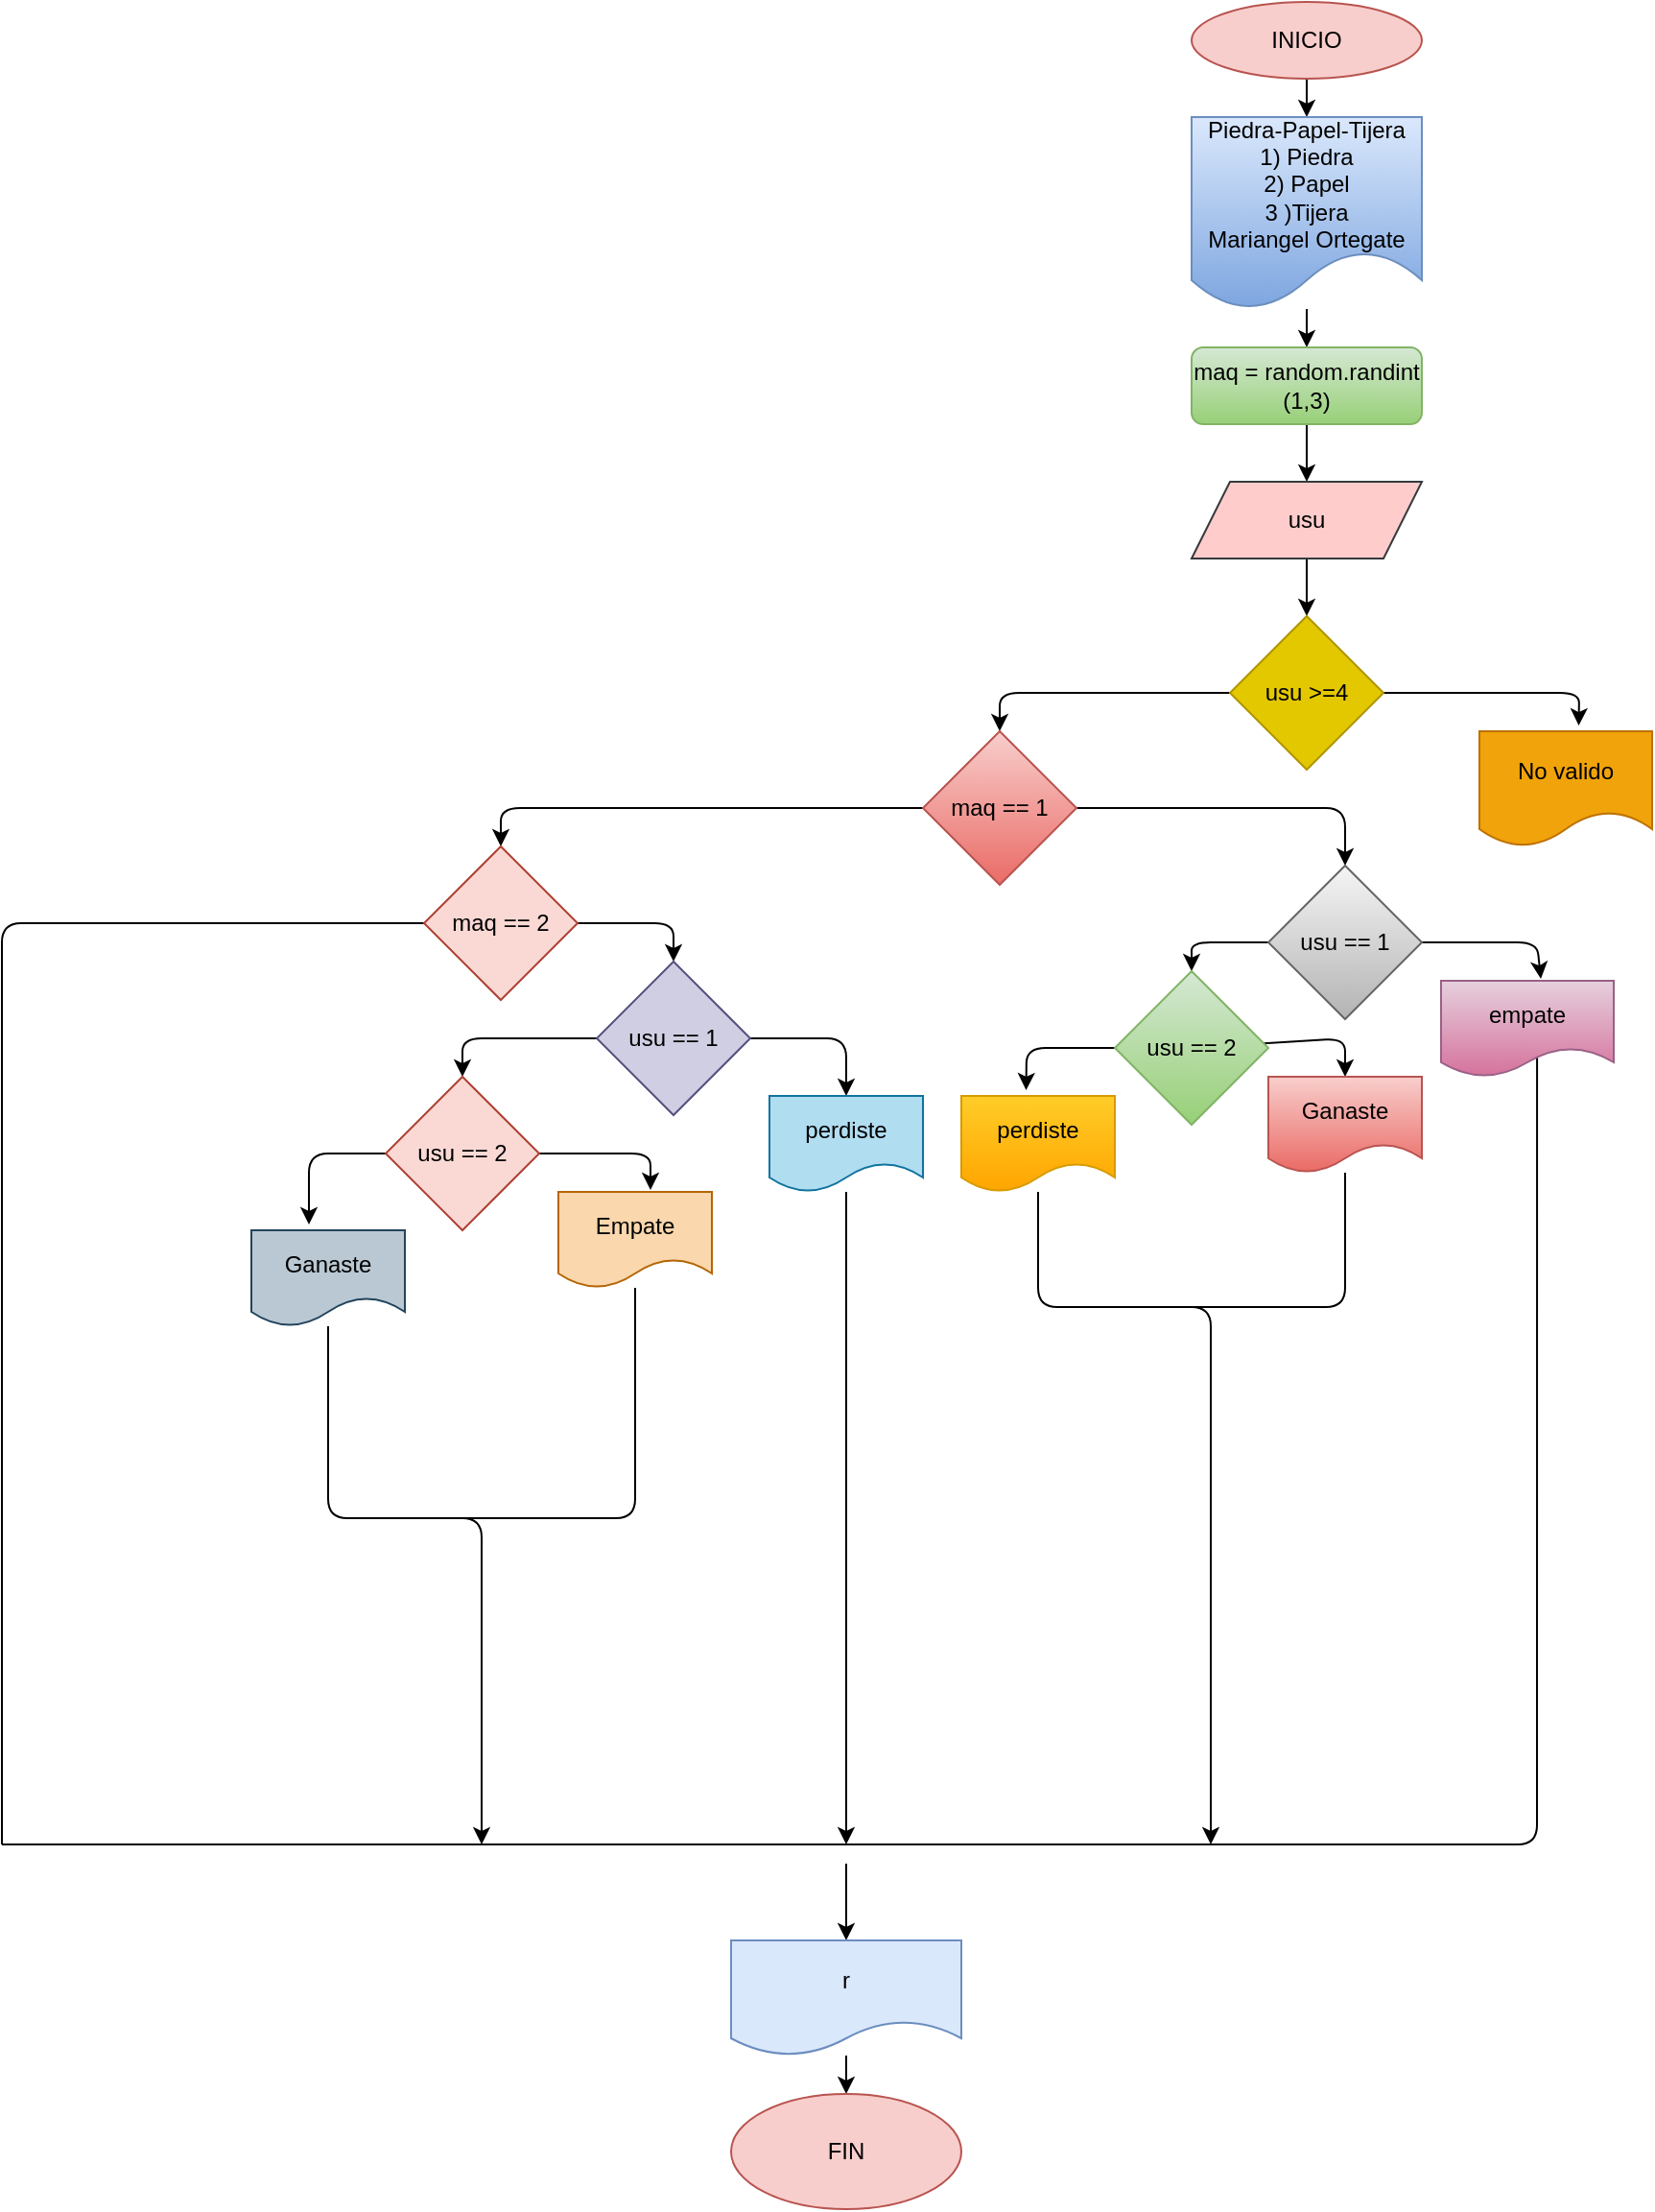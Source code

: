 <mxfile>
    <diagram id="H_gPN8EaBaYCAgfIBg5A" name="Página-1">
        <mxGraphModel dx="1773" dy="659" grid="1" gridSize="10" guides="1" tooltips="1" connect="1" arrows="1" fold="1" page="1" pageScale="1" pageWidth="827" pageHeight="1169" math="0" shadow="0">
            <root>
                <mxCell id="0"/>
                <mxCell id="1" parent="0"/>
                <mxCell id="14" style="edgeStyle=none;html=1;exitX=0.5;exitY=1;exitDx=0;exitDy=0;entryX=0.5;entryY=0;entryDx=0;entryDy=0;fontColor=#000000;" parent="1" source="2" target="3" edge="1">
                    <mxGeometry relative="1" as="geometry"/>
                </mxCell>
                <mxCell id="2" value="&lt;font color=&quot;#000000&quot;&gt;INICIO&lt;/font&gt;" style="ellipse;whiteSpace=wrap;html=1;fillColor=#f8cecc;strokeColor=#b85450;" parent="1" vertex="1">
                    <mxGeometry x="540" width="120" height="40" as="geometry"/>
                </mxCell>
                <mxCell id="15" value="" style="edgeStyle=none;html=1;fontColor=#000000;entryX=0.5;entryY=0;entryDx=0;entryDy=0;" parent="1" source="3" target="4" edge="1">
                    <mxGeometry relative="1" as="geometry"/>
                </mxCell>
                <mxCell id="3" value="&lt;font color=&quot;#000000&quot;&gt;Piedra-Papel-Tijera&lt;br&gt;1) Piedra&lt;br&gt;2) Papel&lt;br&gt;3 )Tijera&lt;br&gt;Mariangel Ortegate&lt;br&gt;&lt;/font&gt;" style="shape=document;whiteSpace=wrap;html=1;boundedLbl=1;fillColor=#dae8fc;strokeColor=#6c8ebf;gradientColor=#7ea6e0;" parent="1" vertex="1">
                    <mxGeometry x="540" y="60" width="120" height="100" as="geometry"/>
                </mxCell>
                <mxCell id="16" style="edgeStyle=none;html=1;exitX=0.5;exitY=1;exitDx=0;exitDy=0;fontColor=#000000;" parent="1" source="4" target="5" edge="1">
                    <mxGeometry relative="1" as="geometry"/>
                </mxCell>
                <mxCell id="4" value="&lt;font color=&quot;#000000&quot;&gt;maq = random.randint&lt;br&gt;(1,3)&lt;br&gt;&lt;/font&gt;" style="rounded=1;whiteSpace=wrap;html=1;fillColor=#d5e8d4;strokeColor=#82b366;gradientColor=#97d077;" parent="1" vertex="1">
                    <mxGeometry x="540" y="180" width="120" height="40" as="geometry"/>
                </mxCell>
                <mxCell id="30" value="" style="edgeStyle=none;html=1;" edge="1" parent="1" source="5" target="27">
                    <mxGeometry relative="1" as="geometry"/>
                </mxCell>
                <mxCell id="5" value="&lt;font color=&quot;#000000&quot;&gt;usu&lt;/font&gt;" style="shape=parallelogram;perimeter=parallelogramPerimeter;whiteSpace=wrap;html=1;fixedSize=1;fillColor=#ffcccc;strokeColor=#36393d;" parent="1" vertex="1">
                    <mxGeometry x="540" y="250" width="120" height="40" as="geometry"/>
                </mxCell>
                <mxCell id="29" style="edgeStyle=none;html=1;entryX=0.575;entryY=-0.05;entryDx=0;entryDy=0;entryPerimeter=0;" edge="1" parent="1" source="27" target="28">
                    <mxGeometry relative="1" as="geometry">
                        <Array as="points">
                            <mxPoint x="742" y="360"/>
                        </Array>
                    </mxGeometry>
                </mxCell>
                <mxCell id="32" style="edgeStyle=none;html=1;entryX=0.5;entryY=0;entryDx=0;entryDy=0;" edge="1" parent="1" source="27" target="31">
                    <mxGeometry relative="1" as="geometry">
                        <Array as="points">
                            <mxPoint x="440" y="360"/>
                        </Array>
                    </mxGeometry>
                </mxCell>
                <mxCell id="27" value="usu &amp;gt;=4" style="rhombus;whiteSpace=wrap;html=1;fillColor=#e3c800;fontColor=#000000;strokeColor=#B09500;" vertex="1" parent="1">
                    <mxGeometry x="560" y="320" width="80" height="80" as="geometry"/>
                </mxCell>
                <mxCell id="28" value="No valido" style="shape=document;whiteSpace=wrap;html=1;boundedLbl=1;fillColor=#f0a30a;fontColor=#000000;strokeColor=#BD7000;" vertex="1" parent="1">
                    <mxGeometry x="690" y="380" width="90" height="60" as="geometry"/>
                </mxCell>
                <mxCell id="35" style="edgeStyle=none;html=1;entryX=0.5;entryY=0;entryDx=0;entryDy=0;" edge="1" parent="1" source="31" target="33">
                    <mxGeometry relative="1" as="geometry">
                        <Array as="points">
                            <mxPoint x="620" y="420"/>
                        </Array>
                    </mxGeometry>
                </mxCell>
                <mxCell id="36" style="edgeStyle=none;html=1;entryX=0.5;entryY=0;entryDx=0;entryDy=0;" edge="1" parent="1" source="31" target="34">
                    <mxGeometry relative="1" as="geometry">
                        <Array as="points">
                            <mxPoint x="180" y="420"/>
                        </Array>
                    </mxGeometry>
                </mxCell>
                <mxCell id="31" value="&lt;font color=&quot;#000000&quot;&gt;maq == 1&lt;/font&gt;" style="rhombus;whiteSpace=wrap;html=1;fillColor=#f8cecc;strokeColor=#b85450;gradientColor=#ea6b66;" vertex="1" parent="1">
                    <mxGeometry x="400" y="380" width="80" height="80" as="geometry"/>
                </mxCell>
                <mxCell id="41" style="edgeStyle=none;html=1;entryX=0.578;entryY=-0.02;entryDx=0;entryDy=0;entryPerimeter=0;" edge="1" parent="1" source="33" target="37">
                    <mxGeometry relative="1" as="geometry">
                        <Array as="points">
                            <mxPoint x="720" y="490"/>
                        </Array>
                    </mxGeometry>
                </mxCell>
                <mxCell id="42" style="edgeStyle=none;html=1;exitX=0;exitY=0.5;exitDx=0;exitDy=0;entryX=0.5;entryY=0;entryDx=0;entryDy=0;" edge="1" parent="1" source="33" target="38">
                    <mxGeometry relative="1" as="geometry">
                        <Array as="points">
                            <mxPoint x="540" y="490"/>
                        </Array>
                    </mxGeometry>
                </mxCell>
                <mxCell id="33" value="&lt;font color=&quot;#000000&quot;&gt;usu == 1&lt;/font&gt;" style="rhombus;whiteSpace=wrap;html=1;fillColor=#f5f5f5;strokeColor=#666666;gradientColor=#b3b3b3;" vertex="1" parent="1">
                    <mxGeometry x="580" y="450" width="80" height="80" as="geometry"/>
                </mxCell>
                <mxCell id="49" style="edgeStyle=none;html=1;entryX=0.5;entryY=0;entryDx=0;entryDy=0;fontColor=#000000;" edge="1" parent="1" source="34" target="45">
                    <mxGeometry relative="1" as="geometry">
                        <Array as="points">
                            <mxPoint x="270" y="480"/>
                        </Array>
                    </mxGeometry>
                </mxCell>
                <mxCell id="56" style="edgeStyle=none;html=1;fontColor=#000000;endArrow=none;endFill=0;" edge="1" parent="1" source="34">
                    <mxGeometry relative="1" as="geometry">
                        <mxPoint x="-80" y="960" as="targetPoint"/>
                        <Array as="points">
                            <mxPoint x="-80" y="480"/>
                        </Array>
                    </mxGeometry>
                </mxCell>
                <mxCell id="34" value="&lt;font color=&quot;#000000&quot;&gt;maq == 2&lt;/font&gt;" style="rhombus;whiteSpace=wrap;html=1;fillColor=#fad9d5;strokeColor=#ae4132;" vertex="1" parent="1">
                    <mxGeometry x="140" y="440" width="80" height="80" as="geometry"/>
                </mxCell>
                <mxCell id="70" style="edgeStyle=none;html=1;fontColor=#000000;endArrow=none;endFill=0;exitX=0.556;exitY=0.6;exitDx=0;exitDy=0;exitPerimeter=0;" edge="1" parent="1" source="37">
                    <mxGeometry relative="1" as="geometry">
                        <mxPoint x="-80" y="960" as="targetPoint"/>
                        <Array as="points">
                            <mxPoint x="720" y="960"/>
                        </Array>
                    </mxGeometry>
                </mxCell>
                <mxCell id="37" value="&lt;font color=&quot;#000000&quot;&gt;empate&lt;/font&gt;" style="shape=document;whiteSpace=wrap;html=1;boundedLbl=1;fillColor=#e6d0de;strokeColor=#996185;gradientColor=#d5739d;" vertex="1" parent="1">
                    <mxGeometry x="670" y="510" width="90" height="50" as="geometry"/>
                </mxCell>
                <mxCell id="43" style="edgeStyle=none;html=1;entryX=0.5;entryY=0;entryDx=0;entryDy=0;" edge="1" parent="1" source="38" target="39">
                    <mxGeometry relative="1" as="geometry">
                        <Array as="points">
                            <mxPoint x="620" y="540"/>
                        </Array>
                    </mxGeometry>
                </mxCell>
                <mxCell id="44" style="edgeStyle=none;html=1;entryX=0.422;entryY=-0.06;entryDx=0;entryDy=0;entryPerimeter=0;" edge="1" parent="1" source="38" target="40">
                    <mxGeometry relative="1" as="geometry">
                        <Array as="points">
                            <mxPoint x="454" y="545"/>
                        </Array>
                    </mxGeometry>
                </mxCell>
                <mxCell id="38" value="&lt;font color=&quot;#000000&quot;&gt;usu == 2&lt;/font&gt;" style="rhombus;whiteSpace=wrap;html=1;fillColor=#d5e8d4;strokeColor=#82b366;gradientColor=#97d077;" vertex="1" parent="1">
                    <mxGeometry x="500" y="505" width="80" height="80" as="geometry"/>
                </mxCell>
                <mxCell id="69" style="edgeStyle=none;html=1;fontColor=#000000;endArrow=none;endFill=0;" edge="1" parent="1" source="39">
                    <mxGeometry relative="1" as="geometry">
                        <mxPoint x="470" y="680" as="targetPoint"/>
                        <Array as="points">
                            <mxPoint x="620" y="680"/>
                        </Array>
                    </mxGeometry>
                </mxCell>
                <mxCell id="39" value="&lt;font color=&quot;#000000&quot;&gt;Ganaste&lt;/font&gt;" style="shape=document;whiteSpace=wrap;html=1;boundedLbl=1;fillColor=#f8cecc;strokeColor=#b85450;gradientColor=#ea6b66;" vertex="1" parent="1">
                    <mxGeometry x="580" y="560" width="80" height="50" as="geometry"/>
                </mxCell>
                <mxCell id="67" style="edgeStyle=none;html=1;fontColor=#000000;endArrow=classic;endFill=1;" edge="1" parent="1" source="40">
                    <mxGeometry relative="1" as="geometry">
                        <mxPoint x="550" y="960" as="targetPoint"/>
                        <Array as="points">
                            <mxPoint x="460" y="680"/>
                            <mxPoint x="550" y="680"/>
                        </Array>
                    </mxGeometry>
                </mxCell>
                <mxCell id="40" value="&lt;font color=&quot;#000000&quot;&gt;perdiste&lt;/font&gt;" style="shape=document;whiteSpace=wrap;html=1;boundedLbl=1;fillColor=#ffcd28;strokeColor=#d79b00;gradientColor=#ffa500;" vertex="1" parent="1">
                    <mxGeometry x="420" y="570" width="80" height="50" as="geometry"/>
                </mxCell>
                <mxCell id="50" style="edgeStyle=none;html=1;entryX=0.5;entryY=0;entryDx=0;entryDy=0;fontColor=#000000;" edge="1" parent="1" source="45" target="46">
                    <mxGeometry relative="1" as="geometry">
                        <Array as="points">
                            <mxPoint x="360" y="540"/>
                        </Array>
                    </mxGeometry>
                </mxCell>
                <mxCell id="52" style="edgeStyle=none;html=1;entryX=0.5;entryY=0;entryDx=0;entryDy=0;fontColor=#000000;" edge="1" parent="1" source="45" target="47">
                    <mxGeometry relative="1" as="geometry">
                        <Array as="points">
                            <mxPoint x="160" y="540"/>
                        </Array>
                    </mxGeometry>
                </mxCell>
                <mxCell id="45" value="&lt;font color=&quot;#000000&quot;&gt;usu == 1&lt;/font&gt;" style="rhombus;whiteSpace=wrap;html=1;fillColor=#d0cee2;strokeColor=#56517e;" vertex="1" parent="1">
                    <mxGeometry x="230" y="500" width="80" height="80" as="geometry"/>
                </mxCell>
                <mxCell id="71" style="edgeStyle=none;html=1;fontColor=#000000;endArrow=classic;endFill=1;" edge="1" parent="1" source="46">
                    <mxGeometry relative="1" as="geometry">
                        <mxPoint x="360" y="960" as="targetPoint"/>
                    </mxGeometry>
                </mxCell>
                <mxCell id="46" value="&lt;font color=&quot;#000000&quot;&gt;perdiste&lt;/font&gt;" style="shape=document;whiteSpace=wrap;html=1;boundedLbl=1;fillColor=#b1ddf0;strokeColor=#10739e;" vertex="1" parent="1">
                    <mxGeometry x="320" y="570" width="80" height="50" as="geometry"/>
                </mxCell>
                <mxCell id="53" style="edgeStyle=none;html=1;entryX=0.6;entryY=-0.02;entryDx=0;entryDy=0;entryPerimeter=0;fontColor=#000000;" edge="1" parent="1" source="47" target="48">
                    <mxGeometry relative="1" as="geometry">
                        <Array as="points">
                            <mxPoint x="258" y="600"/>
                        </Array>
                    </mxGeometry>
                </mxCell>
                <mxCell id="54" style="edgeStyle=none;html=1;entryX=0.375;entryY=-0.06;entryDx=0;entryDy=0;entryPerimeter=0;fontColor=#000000;" edge="1" parent="1" source="47" target="51">
                    <mxGeometry relative="1" as="geometry">
                        <Array as="points">
                            <mxPoint x="80" y="600"/>
                        </Array>
                    </mxGeometry>
                </mxCell>
                <mxCell id="47" value="&lt;font color=&quot;#000000&quot;&gt;usu == 2&lt;/font&gt;" style="rhombus;whiteSpace=wrap;html=1;fillColor=#fad9d5;strokeColor=#ae4132;" vertex="1" parent="1">
                    <mxGeometry x="120" y="560" width="80" height="80" as="geometry"/>
                </mxCell>
                <mxCell id="72" style="edgeStyle=none;html=1;fontColor=#000000;endArrow=none;endFill=0;" edge="1" parent="1" source="48">
                    <mxGeometry relative="1" as="geometry">
                        <mxPoint x="160" y="790" as="targetPoint"/>
                        <Array as="points">
                            <mxPoint x="250" y="790"/>
                        </Array>
                    </mxGeometry>
                </mxCell>
                <mxCell id="48" value="&lt;font color=&quot;#000000&quot;&gt;Empate&lt;/font&gt;" style="shape=document;whiteSpace=wrap;html=1;boundedLbl=1;fillColor=#fad7ac;strokeColor=#b46504;" vertex="1" parent="1">
                    <mxGeometry x="210" y="620" width="80" height="50" as="geometry"/>
                </mxCell>
                <mxCell id="73" style="edgeStyle=none;html=1;fontColor=#000000;endArrow=classic;endFill=1;" edge="1" parent="1" source="51">
                    <mxGeometry relative="1" as="geometry">
                        <mxPoint x="170" y="960" as="targetPoint"/>
                        <Array as="points">
                            <mxPoint x="90" y="790"/>
                            <mxPoint x="170" y="790"/>
                        </Array>
                    </mxGeometry>
                </mxCell>
                <mxCell id="51" value="&lt;font color=&quot;#000000&quot;&gt;Ganaste&lt;/font&gt;" style="shape=document;whiteSpace=wrap;html=1;boundedLbl=1;fillColor=#bac8d3;strokeColor=#23445d;" vertex="1" parent="1">
                    <mxGeometry x="50" y="640" width="80" height="50" as="geometry"/>
                </mxCell>
                <mxCell id="79" value="" style="edgeStyle=none;html=1;fontColor=#000000;endArrow=classic;endFill=1;" edge="1" parent="1" source="77" target="78">
                    <mxGeometry relative="1" as="geometry"/>
                </mxCell>
                <mxCell id="80" style="edgeStyle=none;html=1;fontColor=#000000;endArrow=classic;endFill=1;entryX=0.5;entryY=0;entryDx=0;entryDy=0;" edge="1" parent="1" target="77">
                    <mxGeometry relative="1" as="geometry">
                        <mxPoint x="260" y="960" as="targetPoint"/>
                        <mxPoint x="360" y="970" as="sourcePoint"/>
                    </mxGeometry>
                </mxCell>
                <mxCell id="77" value="&lt;font color=&quot;#000000&quot;&gt;r&lt;/font&gt;" style="shape=document;whiteSpace=wrap;html=1;boundedLbl=1;fillColor=#dae8fc;strokeColor=#6c8ebf;" vertex="1" parent="1">
                    <mxGeometry x="300" y="1010" width="120" height="60" as="geometry"/>
                </mxCell>
                <mxCell id="78" value="&lt;font color=&quot;#000000&quot;&gt;FIN&lt;/font&gt;" style="ellipse;whiteSpace=wrap;html=1;fillColor=#f8cecc;strokeColor=#b85450;" vertex="1" parent="1">
                    <mxGeometry x="300" y="1090" width="120" height="60" as="geometry"/>
                </mxCell>
            </root>
        </mxGraphModel>
    </diagram>
</mxfile>